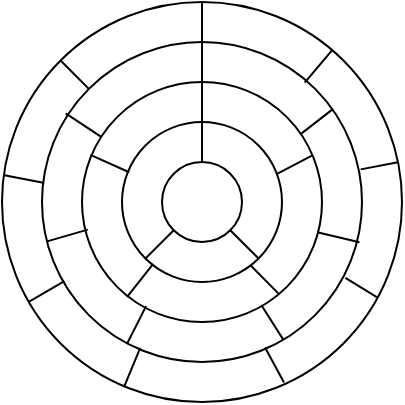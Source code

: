 <mxfile version="14.2.7" type="github">
  <diagram id="31SpZ08aAqctG58gmiLc" name="ページ1">
    <mxGraphModel dx="372" dy="341" grid="1" gridSize="10" guides="1" tooltips="1" connect="1" arrows="1" fold="1" page="1" pageScale="1" pageWidth="827" pageHeight="1169" math="0" shadow="0">
      <root>
        <mxCell id="0" />
        <mxCell id="1" parent="0" />
        <mxCell id="9bn9rIld7UhY1FtaXozV-23" value="" style="ellipse;whiteSpace=wrap;html=1;aspect=fixed;" vertex="1" parent="1">
          <mxGeometry x="274" y="330" width="200" height="200" as="geometry" />
        </mxCell>
        <mxCell id="9bn9rIld7UhY1FtaXozV-9" value="" style="ellipse;whiteSpace=wrap;html=1;aspect=fixed;" vertex="1" parent="1">
          <mxGeometry x="294" y="350" width="160" height="160" as="geometry" />
        </mxCell>
        <mxCell id="9bn9rIld7UhY1FtaXozV-8" value="" style="ellipse;whiteSpace=wrap;html=1;aspect=fixed;" vertex="1" parent="1">
          <mxGeometry x="314" y="370" width="120" height="120" as="geometry" />
        </mxCell>
        <mxCell id="9bn9rIld7UhY1FtaXozV-6" value="" style="ellipse;whiteSpace=wrap;html=1;aspect=fixed;" vertex="1" parent="1">
          <mxGeometry x="334" y="390" width="80" height="80" as="geometry" />
        </mxCell>
        <mxCell id="9bn9rIld7UhY1FtaXozV-2" value="" style="ellipse;whiteSpace=wrap;html=1;aspect=fixed;" vertex="1" parent="1">
          <mxGeometry x="354" y="410" width="40" height="40" as="geometry" />
        </mxCell>
        <mxCell id="9bn9rIld7UhY1FtaXozV-10" value="" style="endArrow=none;html=1;entryX=0.5;entryY=0;entryDx=0;entryDy=0;exitX=0.5;exitY=0;exitDx=0;exitDy=0;" edge="1" parent="1" source="9bn9rIld7UhY1FtaXozV-23" target="9bn9rIld7UhY1FtaXozV-2">
          <mxGeometry width="50" height="50" relative="1" as="geometry">
            <mxPoint x="350" y="440" as="sourcePoint" />
            <mxPoint x="380" y="410" as="targetPoint" />
          </mxGeometry>
        </mxCell>
        <mxCell id="9bn9rIld7UhY1FtaXozV-11" value="" style="endArrow=none;html=1;entryX=0;entryY=1;entryDx=0;entryDy=0;exitX=0;exitY=1;exitDx=0;exitDy=0;" edge="1" parent="1" source="9bn9rIld7UhY1FtaXozV-6" target="9bn9rIld7UhY1FtaXozV-2">
          <mxGeometry width="50" height="50" relative="1" as="geometry">
            <mxPoint x="350" y="440" as="sourcePoint" />
            <mxPoint x="400" y="390" as="targetPoint" />
          </mxGeometry>
        </mxCell>
        <mxCell id="9bn9rIld7UhY1FtaXozV-12" value="" style="endArrow=none;html=1;entryX=1;entryY=1;entryDx=0;entryDy=0;exitX=1;exitY=1;exitDx=0;exitDy=0;" edge="1" parent="1" source="9bn9rIld7UhY1FtaXozV-6" target="9bn9rIld7UhY1FtaXozV-2">
          <mxGeometry width="50" height="50" relative="1" as="geometry">
            <mxPoint x="350" y="440" as="sourcePoint" />
            <mxPoint x="400" y="390" as="targetPoint" />
          </mxGeometry>
        </mxCell>
        <mxCell id="9bn9rIld7UhY1FtaXozV-13" value="" style="endArrow=none;html=1;entryX=0.963;entryY=0.328;entryDx=0;entryDy=0;exitX=0.96;exitY=0.306;exitDx=0;exitDy=0;exitPerimeter=0;entryPerimeter=0;" edge="1" parent="1" source="9bn9rIld7UhY1FtaXozV-8" target="9bn9rIld7UhY1FtaXozV-6">
          <mxGeometry width="50" height="50" relative="1" as="geometry">
            <mxPoint x="350" y="440" as="sourcePoint" />
            <mxPoint x="400" y="390" as="targetPoint" />
          </mxGeometry>
        </mxCell>
        <mxCell id="9bn9rIld7UhY1FtaXozV-14" value="" style="endArrow=none;html=1;entryX=0.045;entryY=0.314;entryDx=0;entryDy=0;entryPerimeter=0;exitX=0.035;exitY=0.304;exitDx=0;exitDy=0;exitPerimeter=0;" edge="1" parent="1" source="9bn9rIld7UhY1FtaXozV-8" target="9bn9rIld7UhY1FtaXozV-6">
          <mxGeometry width="50" height="50" relative="1" as="geometry">
            <mxPoint x="320" y="407" as="sourcePoint" />
            <mxPoint x="400" y="390" as="targetPoint" />
          </mxGeometry>
        </mxCell>
        <mxCell id="9bn9rIld7UhY1FtaXozV-15" value="" style="endArrow=none;html=1;entryX=0.195;entryY=0.886;entryDx=0;entryDy=0;entryPerimeter=0;exitX=0.188;exitY=0.895;exitDx=0;exitDy=0;exitPerimeter=0;" edge="1" parent="1" source="9bn9rIld7UhY1FtaXozV-8" target="9bn9rIld7UhY1FtaXozV-6">
          <mxGeometry width="50" height="50" relative="1" as="geometry">
            <mxPoint x="350" y="440" as="sourcePoint" />
            <mxPoint x="400" y="390" as="targetPoint" />
          </mxGeometry>
        </mxCell>
        <mxCell id="9bn9rIld7UhY1FtaXozV-16" value="" style="endArrow=none;html=1;entryX=0.803;entryY=0.895;entryDx=0;entryDy=0;entryPerimeter=0;exitX=0.822;exitY=0.885;exitDx=0;exitDy=0;exitPerimeter=0;" edge="1" parent="1" source="9bn9rIld7UhY1FtaXozV-8" target="9bn9rIld7UhY1FtaXozV-6">
          <mxGeometry width="50" height="50" relative="1" as="geometry">
            <mxPoint x="393.999" y="469.996" as="sourcePoint" />
            <mxPoint x="405.23" y="455.0" as="targetPoint" />
          </mxGeometry>
        </mxCell>
        <mxCell id="9bn9rIld7UhY1FtaXozV-17" value="" style="endArrow=none;html=1;entryX=0.915;entryY=0.214;entryDx=0;entryDy=0;exitX=0.91;exitY=0.209;exitDx=0;exitDy=0;exitPerimeter=0;entryPerimeter=0;" edge="1" parent="1" source="9bn9rIld7UhY1FtaXozV-9" target="9bn9rIld7UhY1FtaXozV-8">
          <mxGeometry width="50" height="50" relative="1" as="geometry">
            <mxPoint x="439.2" y="416.72" as="sourcePoint" />
            <mxPoint x="421.04" y="426.24" as="targetPoint" />
          </mxGeometry>
        </mxCell>
        <mxCell id="9bn9rIld7UhY1FtaXozV-18" value="" style="endArrow=none;html=1;exitX=0.074;exitY=0.223;exitDx=0;exitDy=0;exitPerimeter=0;" edge="1" parent="1" source="9bn9rIld7UhY1FtaXozV-9" target="9bn9rIld7UhY1FtaXozV-8">
          <mxGeometry width="50" height="50" relative="1" as="geometry">
            <mxPoint x="440.569" y="383.431" as="sourcePoint" />
            <mxPoint x="426.426" y="397.574" as="targetPoint" />
          </mxGeometry>
        </mxCell>
        <mxCell id="9bn9rIld7UhY1FtaXozV-19" value="" style="endArrow=none;html=1;entryX=0.98;entryY=0.626;entryDx=0;entryDy=0;exitX=0.992;exitY=0.626;exitDx=0;exitDy=0;entryPerimeter=0;exitPerimeter=0;" edge="1" parent="1" source="9bn9rIld7UhY1FtaXozV-9" target="9bn9rIld7UhY1FtaXozV-8">
          <mxGeometry width="50" height="50" relative="1" as="geometry">
            <mxPoint x="450.569" y="393.431" as="sourcePoint" />
            <mxPoint x="436.426" y="407.574" as="targetPoint" />
          </mxGeometry>
        </mxCell>
        <mxCell id="9bn9rIld7UhY1FtaXozV-20" value="" style="endArrow=none;html=1;exitX=0.754;exitY=0.93;exitDx=0;exitDy=0;exitPerimeter=0;entryX=0.749;entryY=0.932;entryDx=0;entryDy=0;entryPerimeter=0;" edge="1" parent="1" source="9bn9rIld7UhY1FtaXozV-9" target="9bn9rIld7UhY1FtaXozV-8">
          <mxGeometry width="50" height="50" relative="1" as="geometry">
            <mxPoint x="460.569" y="403.431" as="sourcePoint" />
            <mxPoint x="446.426" y="417.574" as="targetPoint" />
          </mxGeometry>
        </mxCell>
        <mxCell id="9bn9rIld7UhY1FtaXozV-21" value="" style="endArrow=none;html=1;entryX=0.267;entryY=0.934;entryDx=0;entryDy=0;entryPerimeter=0;" edge="1" parent="1" source="9bn9rIld7UhY1FtaXozV-9" target="9bn9rIld7UhY1FtaXozV-8">
          <mxGeometry width="50" height="50" relative="1" as="geometry">
            <mxPoint x="470.569" y="413.431" as="sourcePoint" />
            <mxPoint x="456.426" y="427.574" as="targetPoint" />
          </mxGeometry>
        </mxCell>
        <mxCell id="9bn9rIld7UhY1FtaXozV-22" value="" style="endArrow=none;html=1;entryX=0.024;entryY=0.615;entryDx=0;entryDy=0;entryPerimeter=0;exitX=0.016;exitY=0.623;exitDx=0;exitDy=0;exitPerimeter=0;" edge="1" parent="1" source="9bn9rIld7UhY1FtaXozV-9" target="9bn9rIld7UhY1FtaXozV-8">
          <mxGeometry width="50" height="50" relative="1" as="geometry">
            <mxPoint x="480.569" y="423.431" as="sourcePoint" />
            <mxPoint x="466.426" y="437.574" as="targetPoint" />
          </mxGeometry>
        </mxCell>
        <mxCell id="9bn9rIld7UhY1FtaXozV-24" value="" style="endArrow=none;html=1;exitX=0.948;exitY=0.737;exitDx=0;exitDy=0;exitPerimeter=0;entryX=0.937;entryY=0.738;entryDx=0;entryDy=0;entryPerimeter=0;" edge="1" parent="1" source="9bn9rIld7UhY1FtaXozV-9" target="9bn9rIld7UhY1FtaXozV-23">
          <mxGeometry width="50" height="50" relative="1" as="geometry">
            <mxPoint x="390" y="450" as="sourcePoint" />
            <mxPoint x="440" y="400" as="targetPoint" />
          </mxGeometry>
        </mxCell>
        <mxCell id="9bn9rIld7UhY1FtaXozV-25" value="" style="endArrow=none;html=1;exitX=0.07;exitY=0.747;exitDx=0;exitDy=0;exitPerimeter=0;" edge="1" parent="1" source="9bn9rIld7UhY1FtaXozV-9" target="9bn9rIld7UhY1FtaXozV-23">
          <mxGeometry width="50" height="50" relative="1" as="geometry">
            <mxPoint x="440.569" y="496.569" as="sourcePoint" />
            <mxPoint x="454.711" y="510.711" as="targetPoint" />
          </mxGeometry>
        </mxCell>
        <mxCell id="9bn9rIld7UhY1FtaXozV-26" value="" style="endArrow=none;html=1;exitX=0.996;exitY=0.398;exitDx=0;exitDy=0;exitPerimeter=0;" edge="1" parent="1" source="9bn9rIld7UhY1FtaXozV-9" target="9bn9rIld7UhY1FtaXozV-23">
          <mxGeometry width="50" height="50" relative="1" as="geometry">
            <mxPoint x="450.569" y="506.569" as="sourcePoint" />
            <mxPoint x="464.711" y="520.711" as="targetPoint" />
          </mxGeometry>
        </mxCell>
        <mxCell id="9bn9rIld7UhY1FtaXozV-27" value="" style="endArrow=none;html=1;exitX=0.821;exitY=0.127;exitDx=0;exitDy=0;exitPerimeter=0;" edge="1" parent="1" source="9bn9rIld7UhY1FtaXozV-9" target="9bn9rIld7UhY1FtaXozV-23">
          <mxGeometry width="50" height="50" relative="1" as="geometry">
            <mxPoint x="460.569" y="516.569" as="sourcePoint" />
            <mxPoint x="474.711" y="530.711" as="targetPoint" />
          </mxGeometry>
        </mxCell>
        <mxCell id="9bn9rIld7UhY1FtaXozV-28" value="" style="endArrow=none;html=1;entryX=0;entryY=0;entryDx=0;entryDy=0;exitX=0;exitY=0;exitDx=0;exitDy=0;" edge="1" parent="1" source="9bn9rIld7UhY1FtaXozV-9" target="9bn9rIld7UhY1FtaXozV-23">
          <mxGeometry width="50" height="50" relative="1" as="geometry">
            <mxPoint x="430" y="560" as="sourcePoint" />
            <mxPoint x="484.711" y="540.711" as="targetPoint" />
          </mxGeometry>
        </mxCell>
        <mxCell id="9bn9rIld7UhY1FtaXozV-29" value="" style="endArrow=none;html=1;exitX=0.006;exitY=0.433;exitDx=0;exitDy=0;entryX=0.004;entryY=0.44;entryDx=0;entryDy=0;exitPerimeter=0;entryPerimeter=0;" edge="1" parent="1" source="9bn9rIld7UhY1FtaXozV-23" target="9bn9rIld7UhY1FtaXozV-9">
          <mxGeometry width="50" height="50" relative="1" as="geometry">
            <mxPoint x="480.569" y="536.569" as="sourcePoint" />
            <mxPoint x="494.711" y="550.711" as="targetPoint" />
          </mxGeometry>
        </mxCell>
        <mxCell id="9bn9rIld7UhY1FtaXozV-30" value="" style="endArrow=none;html=1;entryX=0.705;entryY=0.951;entryDx=0;entryDy=0;entryPerimeter=0;exitX=0.697;exitY=0.955;exitDx=0;exitDy=0;exitPerimeter=0;" edge="1" parent="1" source="9bn9rIld7UhY1FtaXozV-9" target="9bn9rIld7UhY1FtaXozV-23">
          <mxGeometry width="50" height="50" relative="1" as="geometry">
            <mxPoint x="410" y="501" as="sourcePoint" />
            <mxPoint x="504.711" y="560.711" as="targetPoint" />
          </mxGeometry>
        </mxCell>
        <mxCell id="9bn9rIld7UhY1FtaXozV-31" value="" style="endArrow=none;html=1;entryX=0.305;entryY=0.963;entryDx=0;entryDy=0;entryPerimeter=0;exitX=0.307;exitY=0.956;exitDx=0;exitDy=0;exitPerimeter=0;" edge="1" parent="1" source="9bn9rIld7UhY1FtaXozV-9" target="9bn9rIld7UhY1FtaXozV-23">
          <mxGeometry width="50" height="50" relative="1" as="geometry">
            <mxPoint x="414.447" y="513.98" as="sourcePoint" />
            <mxPoint x="422.2" y="532.4" as="targetPoint" />
          </mxGeometry>
        </mxCell>
      </root>
    </mxGraphModel>
  </diagram>
</mxfile>
